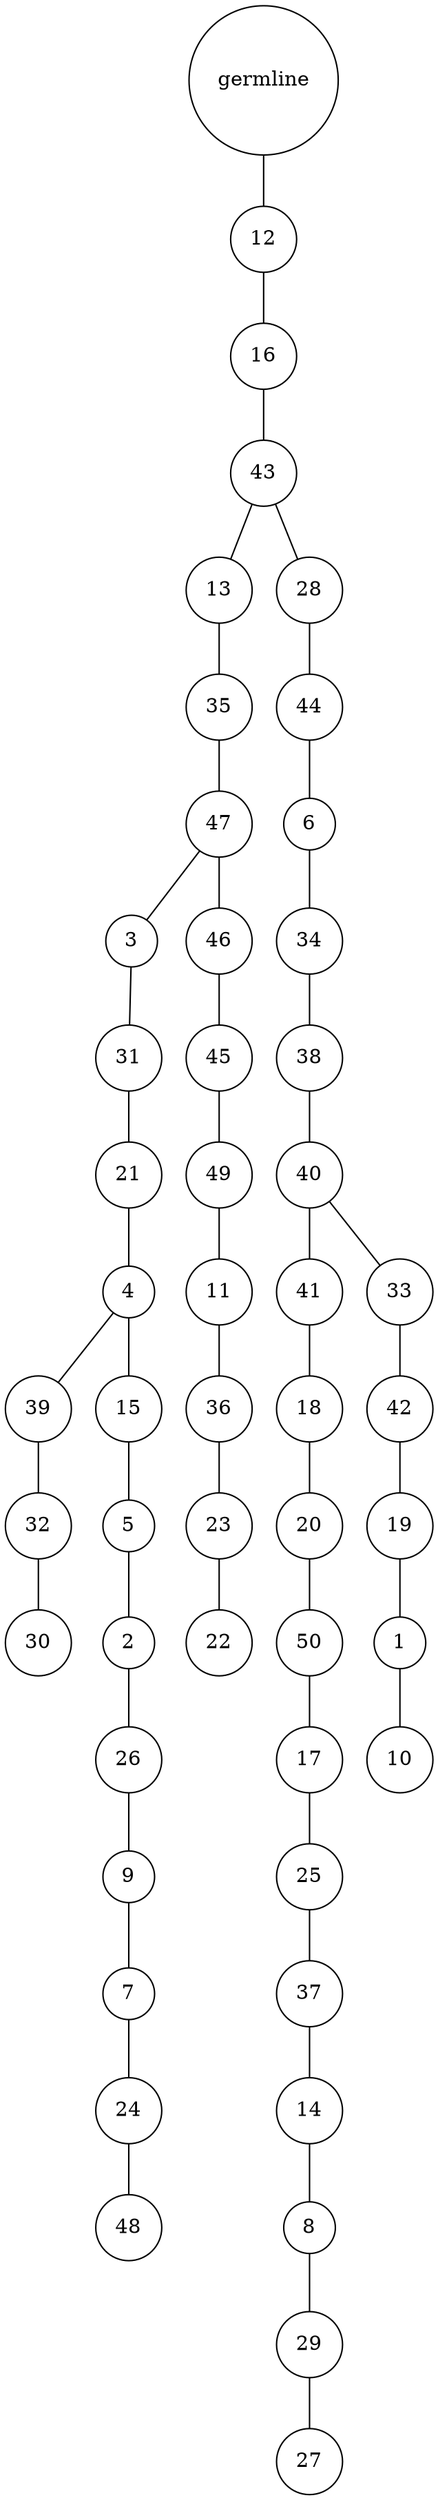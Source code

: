 graph {
	rankdir=UD;
	splines=line;
	node [shape=circle]
	"0x7fbbf08a5c40" [label="germline"];
	"0x7fbbf08a5c70" [label="12"];
	"0x7fbbf08a5c40" -- "0x7fbbf08a5c70" ;
	"0x7fbbf08a5ca0" [label="16"];
	"0x7fbbf08a5c70" -- "0x7fbbf08a5ca0" ;
	"0x7fbbf08a5cd0" [label="43"];
	"0x7fbbf08a5ca0" -- "0x7fbbf08a5cd0" ;
	"0x7fbbf08a5d00" [label="13"];
	"0x7fbbf08a5cd0" -- "0x7fbbf08a5d00" ;
	"0x7fbbf08a5d30" [label="35"];
	"0x7fbbf08a5d00" -- "0x7fbbf08a5d30" ;
	"0x7fbbf08a5d60" [label="47"];
	"0x7fbbf08a5d30" -- "0x7fbbf08a5d60" ;
	"0x7fbbf08a5d90" [label="3"];
	"0x7fbbf08a5d60" -- "0x7fbbf08a5d90" ;
	"0x7fbbf08a5dc0" [label="31"];
	"0x7fbbf08a5d90" -- "0x7fbbf08a5dc0" ;
	"0x7fbbf08a5df0" [label="21"];
	"0x7fbbf08a5dc0" -- "0x7fbbf08a5df0" ;
	"0x7fbbf08a5e20" [label="4"];
	"0x7fbbf08a5df0" -- "0x7fbbf08a5e20" ;
	"0x7fbbf08a5e50" [label="39"];
	"0x7fbbf08a5e20" -- "0x7fbbf08a5e50" ;
	"0x7fbbf08a5e80" [label="32"];
	"0x7fbbf08a5e50" -- "0x7fbbf08a5e80" ;
	"0x7fbbf08a5eb0" [label="30"];
	"0x7fbbf08a5e80" -- "0x7fbbf08a5eb0" ;
	"0x7fbbf08a5ee0" [label="15"];
	"0x7fbbf08a5e20" -- "0x7fbbf08a5ee0" ;
	"0x7fbbf08a5f10" [label="5"];
	"0x7fbbf08a5ee0" -- "0x7fbbf08a5f10" ;
	"0x7fbbf08a5f40" [label="2"];
	"0x7fbbf08a5f10" -- "0x7fbbf08a5f40" ;
	"0x7fbbf08a5f70" [label="26"];
	"0x7fbbf08a5f40" -- "0x7fbbf08a5f70" ;
	"0x7fbbf08a5fa0" [label="9"];
	"0x7fbbf08a5f70" -- "0x7fbbf08a5fa0" ;
	"0x7fbbf08a5fd0" [label="7"];
	"0x7fbbf08a5fa0" -- "0x7fbbf08a5fd0" ;
	"0x7fbbf0832040" [label="24"];
	"0x7fbbf08a5fd0" -- "0x7fbbf0832040" ;
	"0x7fbbf0832070" [label="48"];
	"0x7fbbf0832040" -- "0x7fbbf0832070" ;
	"0x7fbbf08320a0" [label="46"];
	"0x7fbbf08a5d60" -- "0x7fbbf08320a0" ;
	"0x7fbbf08320d0" [label="45"];
	"0x7fbbf08320a0" -- "0x7fbbf08320d0" ;
	"0x7fbbf0832100" [label="49"];
	"0x7fbbf08320d0" -- "0x7fbbf0832100" ;
	"0x7fbbf0832130" [label="11"];
	"0x7fbbf0832100" -- "0x7fbbf0832130" ;
	"0x7fbbf0832160" [label="36"];
	"0x7fbbf0832130" -- "0x7fbbf0832160" ;
	"0x7fbbf0832190" [label="23"];
	"0x7fbbf0832160" -- "0x7fbbf0832190" ;
	"0x7fbbf08321c0" [label="22"];
	"0x7fbbf0832190" -- "0x7fbbf08321c0" ;
	"0x7fbbf08321f0" [label="28"];
	"0x7fbbf08a5cd0" -- "0x7fbbf08321f0" ;
	"0x7fbbf0832220" [label="44"];
	"0x7fbbf08321f0" -- "0x7fbbf0832220" ;
	"0x7fbbf0832250" [label="6"];
	"0x7fbbf0832220" -- "0x7fbbf0832250" ;
	"0x7fbbf0832280" [label="34"];
	"0x7fbbf0832250" -- "0x7fbbf0832280" ;
	"0x7fbbf08322b0" [label="38"];
	"0x7fbbf0832280" -- "0x7fbbf08322b0" ;
	"0x7fbbf08322e0" [label="40"];
	"0x7fbbf08322b0" -- "0x7fbbf08322e0" ;
	"0x7fbbf0832310" [label="41"];
	"0x7fbbf08322e0" -- "0x7fbbf0832310" ;
	"0x7fbbf0832340" [label="18"];
	"0x7fbbf0832310" -- "0x7fbbf0832340" ;
	"0x7fbbf0832370" [label="20"];
	"0x7fbbf0832340" -- "0x7fbbf0832370" ;
	"0x7fbbf08323a0" [label="50"];
	"0x7fbbf0832370" -- "0x7fbbf08323a0" ;
	"0x7fbbf08323d0" [label="17"];
	"0x7fbbf08323a0" -- "0x7fbbf08323d0" ;
	"0x7fbbf0832400" [label="25"];
	"0x7fbbf08323d0" -- "0x7fbbf0832400" ;
	"0x7fbbf0832430" [label="37"];
	"0x7fbbf0832400" -- "0x7fbbf0832430" ;
	"0x7fbbf0832460" [label="14"];
	"0x7fbbf0832430" -- "0x7fbbf0832460" ;
	"0x7fbbf0832490" [label="8"];
	"0x7fbbf0832460" -- "0x7fbbf0832490" ;
	"0x7fbbf08324c0" [label="29"];
	"0x7fbbf0832490" -- "0x7fbbf08324c0" ;
	"0x7fbbf08324f0" [label="27"];
	"0x7fbbf08324c0" -- "0x7fbbf08324f0" ;
	"0x7fbbf0832520" [label="33"];
	"0x7fbbf08322e0" -- "0x7fbbf0832520" ;
	"0x7fbbf0832550" [label="42"];
	"0x7fbbf0832520" -- "0x7fbbf0832550" ;
	"0x7fbbf0832580" [label="19"];
	"0x7fbbf0832550" -- "0x7fbbf0832580" ;
	"0x7fbbf08325b0" [label="1"];
	"0x7fbbf0832580" -- "0x7fbbf08325b0" ;
	"0x7fbbf08325e0" [label="10"];
	"0x7fbbf08325b0" -- "0x7fbbf08325e0" ;
}
